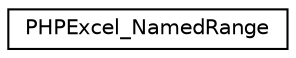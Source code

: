 digraph "Иерархия классов. Графический вид."
{
  edge [fontname="Helvetica",fontsize="10",labelfontname="Helvetica",labelfontsize="10"];
  node [fontname="Helvetica",fontsize="10",shape=record];
  rankdir="LR";
  Node0 [label="PHPExcel_NamedRange",height=0.2,width=0.4,color="black", fillcolor="white", style="filled",URL="$class_p_h_p_excel___named_range.html"];
}
